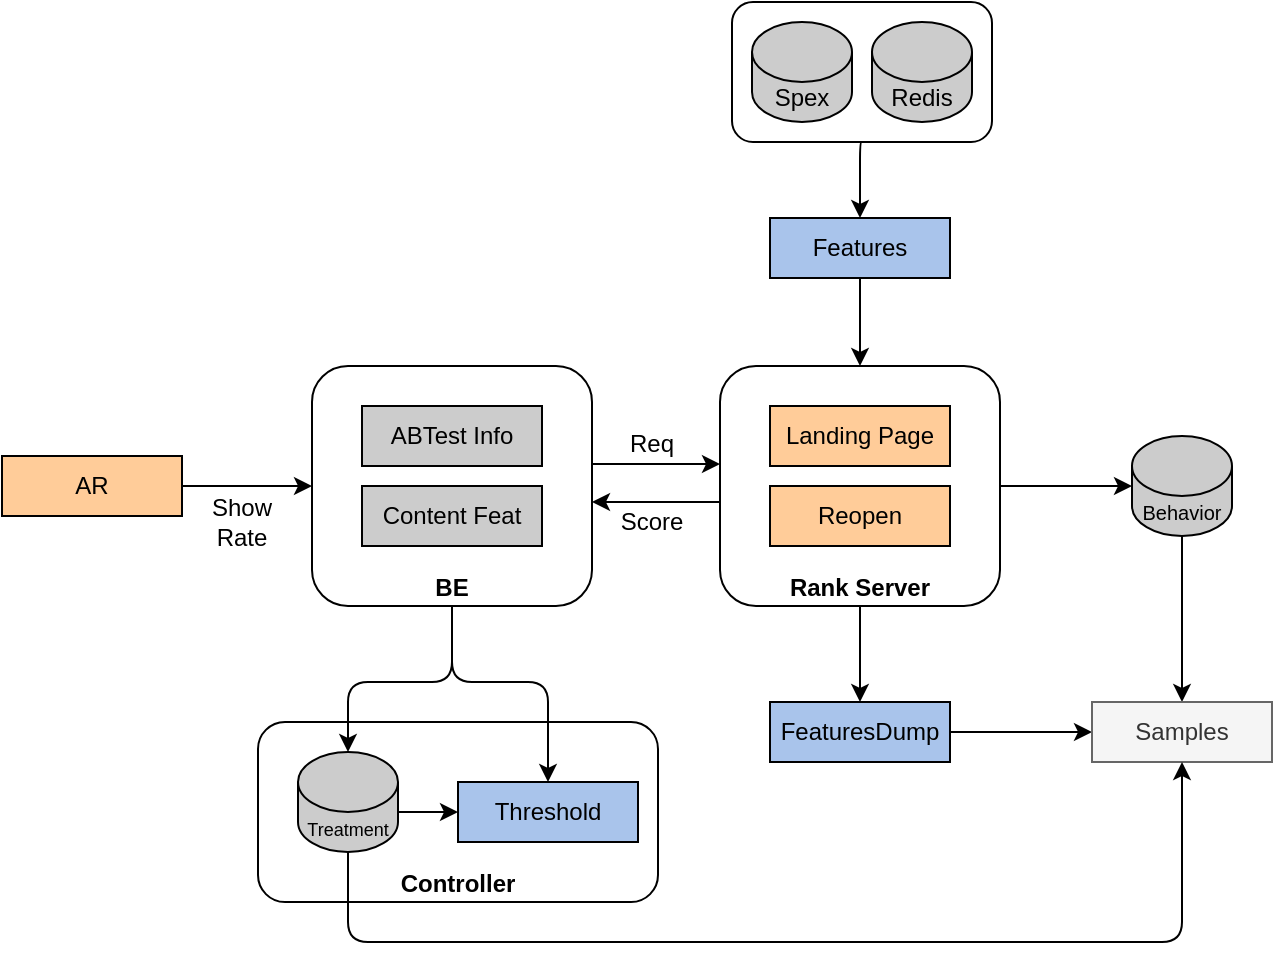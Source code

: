 <mxfile version="22.1.2" type="github">
  <diagram id="C5RBs43oDa-KdzZeNtuy" name="Page-1">
    <mxGraphModel dx="856" dy="513" grid="1" gridSize="10" guides="1" tooltips="1" connect="1" arrows="1" fold="1" page="1" pageScale="1" pageWidth="827" pageHeight="1169" math="0" shadow="0">
      <root>
        <mxCell id="WIyWlLk6GJQsqaUBKTNV-0" />
        <mxCell id="WIyWlLk6GJQsqaUBKTNV-1" parent="WIyWlLk6GJQsqaUBKTNV-0" />
        <mxCell id="6RudLV-lCV3WTsC6pA_N-3" style="edgeStyle=orthogonalEdgeStyle;orthogonalLoop=1;jettySize=auto;html=1;exitX=1;exitY=0.5;exitDx=0;exitDy=0;entryX=0;entryY=0.5;entryDx=0;entryDy=0;targetPerimeterSpacing=6;sourcePerimeterSpacing=6;" edge="1" parent="WIyWlLk6GJQsqaUBKTNV-1">
          <mxGeometry relative="1" as="geometry">
            <mxPoint x="415" y="301" as="targetPoint" />
            <mxPoint x="351" y="301" as="sourcePoint" />
          </mxGeometry>
        </mxCell>
        <mxCell id="6RudLV-lCV3WTsC6pA_N-0" value="&lt;br&gt;&lt;br&gt;&lt;br&gt;&lt;br&gt;&lt;br&gt;&lt;br&gt;&lt;br&gt;&lt;b&gt;BE&lt;/b&gt;&lt;div style=&quot;text-align: justify;&quot;&gt;&lt;/div&gt;" style="rounded=1;whiteSpace=wrap;html=1;" vertex="1" parent="WIyWlLk6GJQsqaUBKTNV-1">
          <mxGeometry x="211" y="252" width="140" height="120" as="geometry" />
        </mxCell>
        <mxCell id="6RudLV-lCV3WTsC6pA_N-1" value="Content Feat" style="rounded=0;whiteSpace=wrap;html=1;fillColor=#CCCCCC;" vertex="1" parent="WIyWlLk6GJQsqaUBKTNV-1">
          <mxGeometry x="236" y="312" width="90" height="30" as="geometry" />
        </mxCell>
        <mxCell id="6RudLV-lCV3WTsC6pA_N-2" value="ABTest Info" style="rounded=0;whiteSpace=wrap;html=1;fillColor=#CCCCCC;" vertex="1" parent="WIyWlLk6GJQsqaUBKTNV-1">
          <mxGeometry x="236" y="272" width="90" height="30" as="geometry" />
        </mxCell>
        <mxCell id="6RudLV-lCV3WTsC6pA_N-24" style="edgeStyle=orthogonalEdgeStyle;orthogonalLoop=1;jettySize=auto;html=1;exitX=0.5;exitY=1;exitDx=0;exitDy=0;" edge="1" parent="WIyWlLk6GJQsqaUBKTNV-1" source="6RudLV-lCV3WTsC6pA_N-4" target="6RudLV-lCV3WTsC6pA_N-23">
          <mxGeometry relative="1" as="geometry" />
        </mxCell>
        <mxCell id="6RudLV-lCV3WTsC6pA_N-4" value="&lt;br&gt;&lt;br&gt;&lt;br&gt;&lt;br&gt;&lt;br&gt;&lt;br&gt;&lt;br&gt;&lt;b&gt;Rank Server&lt;/b&gt;&lt;br&gt;&lt;div style=&quot;text-align: justify;&quot;&gt;&lt;/div&gt;" style="rounded=1;whiteSpace=wrap;html=1;" vertex="1" parent="WIyWlLk6GJQsqaUBKTNV-1">
          <mxGeometry x="415" y="252" width="140" height="120" as="geometry" />
        </mxCell>
        <mxCell id="6RudLV-lCV3WTsC6pA_N-8" style="edgeStyle=orthogonalEdgeStyle;orthogonalLoop=1;jettySize=auto;html=1;targetPerimeterSpacing=6;sourcePerimeterSpacing=6;entryX=1;entryY=0.5;entryDx=0;entryDy=0;exitX=0;exitY=0.5;exitDx=0;exitDy=0;" edge="1" parent="WIyWlLk6GJQsqaUBKTNV-1">
          <mxGeometry relative="1" as="geometry">
            <mxPoint x="351" y="320" as="targetPoint" />
            <mxPoint x="415" y="320" as="sourcePoint" />
          </mxGeometry>
        </mxCell>
        <mxCell id="6RudLV-lCV3WTsC6pA_N-9" value="Req" style="text;html=1;strokeColor=none;fillColor=none;align=center;verticalAlign=middle;whiteSpace=wrap;rounded=0;" vertex="1" parent="WIyWlLk6GJQsqaUBKTNV-1">
          <mxGeometry x="351" y="276" width="60" height="30" as="geometry" />
        </mxCell>
        <mxCell id="6RudLV-lCV3WTsC6pA_N-10" value="Score" style="text;html=1;strokeColor=none;fillColor=none;align=center;verticalAlign=middle;whiteSpace=wrap;rounded=0;" vertex="1" parent="WIyWlLk6GJQsqaUBKTNV-1">
          <mxGeometry x="351" y="315" width="60" height="30" as="geometry" />
        </mxCell>
        <mxCell id="6RudLV-lCV3WTsC6pA_N-11" value="Landing Page" style="rounded=0;whiteSpace=wrap;html=1;fillColor=#FFCC99;" vertex="1" parent="WIyWlLk6GJQsqaUBKTNV-1">
          <mxGeometry x="440" y="272" width="90" height="30" as="geometry" />
        </mxCell>
        <mxCell id="6RudLV-lCV3WTsC6pA_N-12" value="Reopen" style="rounded=0;whiteSpace=wrap;html=1;fillColor=#FFCC99;" vertex="1" parent="WIyWlLk6GJQsqaUBKTNV-1">
          <mxGeometry x="440" y="312" width="90" height="30" as="geometry" />
        </mxCell>
        <mxCell id="6RudLV-lCV3WTsC6pA_N-15" style="edgeStyle=orthogonalEdgeStyle;orthogonalLoop=1;jettySize=auto;html=1;exitX=0.5;exitY=1;exitDx=0;exitDy=0;entryX=0.5;entryY=0;entryDx=0;entryDy=0;" edge="1" parent="WIyWlLk6GJQsqaUBKTNV-1" source="6RudLV-lCV3WTsC6pA_N-13" target="6RudLV-lCV3WTsC6pA_N-4">
          <mxGeometry relative="1" as="geometry" />
        </mxCell>
        <mxCell id="6RudLV-lCV3WTsC6pA_N-13" value="Features" style="rounded=0;whiteSpace=wrap;html=1;fillColor=#A9C4EB;" vertex="1" parent="WIyWlLk6GJQsqaUBKTNV-1">
          <mxGeometry x="440" y="178" width="90" height="30" as="geometry" />
        </mxCell>
        <mxCell id="6RudLV-lCV3WTsC6pA_N-18" style="edgeStyle=orthogonalEdgeStyle;orthogonalLoop=1;jettySize=auto;html=1;exitX=0.5;exitY=1;exitDx=0;exitDy=0;entryX=0.5;entryY=0;entryDx=0;entryDy=0;" edge="1" parent="WIyWlLk6GJQsqaUBKTNV-1" source="6RudLV-lCV3WTsC6pA_N-17" target="6RudLV-lCV3WTsC6pA_N-13">
          <mxGeometry relative="1" as="geometry" />
        </mxCell>
        <mxCell id="6RudLV-lCV3WTsC6pA_N-17" value="" style="rounded=1;whiteSpace=wrap;html=1;" vertex="1" parent="WIyWlLk6GJQsqaUBKTNV-1">
          <mxGeometry x="421" y="70" width="130" height="70" as="geometry" />
        </mxCell>
        <mxCell id="6RudLV-lCV3WTsC6pA_N-20" value="Spex" style="shape=cylinder3;whiteSpace=wrap;html=1;boundedLbl=1;backgroundOutline=1;size=15;fillColor=#CCCCCC;" vertex="1" parent="WIyWlLk6GJQsqaUBKTNV-1">
          <mxGeometry x="431" y="80" width="50" height="50" as="geometry" />
        </mxCell>
        <mxCell id="6RudLV-lCV3WTsC6pA_N-21" value="Redis" style="shape=cylinder3;whiteSpace=wrap;html=1;boundedLbl=1;backgroundOutline=1;size=15;fillColor=#CCCCCC;" vertex="1" parent="WIyWlLk6GJQsqaUBKTNV-1">
          <mxGeometry x="491" y="80" width="50" height="50" as="geometry" />
        </mxCell>
        <mxCell id="6RudLV-lCV3WTsC6pA_N-29" style="edgeStyle=orthogonalEdgeStyle;orthogonalLoop=1;jettySize=auto;html=1;exitX=1;exitY=0.5;exitDx=0;exitDy=0;entryX=0;entryY=0.5;entryDx=0;entryDy=0;" edge="1" parent="WIyWlLk6GJQsqaUBKTNV-1" source="6RudLV-lCV3WTsC6pA_N-23" target="6RudLV-lCV3WTsC6pA_N-27">
          <mxGeometry relative="1" as="geometry" />
        </mxCell>
        <mxCell id="6RudLV-lCV3WTsC6pA_N-23" value="FeaturesDump" style="rounded=0;whiteSpace=wrap;html=1;fillColor=#A9C4EB;" vertex="1" parent="WIyWlLk6GJQsqaUBKTNV-1">
          <mxGeometry x="440" y="420" width="90" height="30" as="geometry" />
        </mxCell>
        <mxCell id="6RudLV-lCV3WTsC6pA_N-28" style="edgeStyle=orthogonalEdgeStyle;orthogonalLoop=1;jettySize=auto;html=1;exitX=0.5;exitY=1;exitDx=0;exitDy=0;exitPerimeter=0;" edge="1" parent="WIyWlLk6GJQsqaUBKTNV-1" source="6RudLV-lCV3WTsC6pA_N-25" target="6RudLV-lCV3WTsC6pA_N-27">
          <mxGeometry relative="1" as="geometry" />
        </mxCell>
        <mxCell id="6RudLV-lCV3WTsC6pA_N-25" value="&lt;font style=&quot;font-size: 10px;&quot;&gt;Behavior&lt;/font&gt;" style="shape=cylinder3;whiteSpace=wrap;html=1;boundedLbl=1;backgroundOutline=1;size=15;fillColor=#CCCCCC;" vertex="1" parent="WIyWlLk6GJQsqaUBKTNV-1">
          <mxGeometry x="621" y="287" width="50" height="50" as="geometry" />
        </mxCell>
        <mxCell id="6RudLV-lCV3WTsC6pA_N-26" style="edgeStyle=orthogonalEdgeStyle;orthogonalLoop=1;jettySize=auto;html=1;exitX=1;exitY=0.5;exitDx=0;exitDy=0;entryX=0;entryY=0.5;entryDx=0;entryDy=0;entryPerimeter=0;" edge="1" parent="WIyWlLk6GJQsqaUBKTNV-1" source="6RudLV-lCV3WTsC6pA_N-4" target="6RudLV-lCV3WTsC6pA_N-25">
          <mxGeometry relative="1" as="geometry" />
        </mxCell>
        <mxCell id="6RudLV-lCV3WTsC6pA_N-27" value="Samples" style="rounded=0;whiteSpace=wrap;html=1;fillColor=#f5f5f5;fontColor=#333333;strokeColor=#666666;" vertex="1" parent="WIyWlLk6GJQsqaUBKTNV-1">
          <mxGeometry x="601" y="420" width="90" height="30" as="geometry" />
        </mxCell>
        <mxCell id="6RudLV-lCV3WTsC6pA_N-32" style="edgeStyle=orthogonalEdgeStyle;orthogonalLoop=1;jettySize=auto;html=1;exitX=1;exitY=0.5;exitDx=0;exitDy=0;entryX=0;entryY=0.5;entryDx=0;entryDy=0;" edge="1" parent="WIyWlLk6GJQsqaUBKTNV-1" source="6RudLV-lCV3WTsC6pA_N-31" target="6RudLV-lCV3WTsC6pA_N-0">
          <mxGeometry relative="1" as="geometry" />
        </mxCell>
        <mxCell id="6RudLV-lCV3WTsC6pA_N-31" value="AR" style="rounded=0;whiteSpace=wrap;html=1;fillColor=#FFCC99;" vertex="1" parent="WIyWlLk6GJQsqaUBKTNV-1">
          <mxGeometry x="56" y="297" width="90" height="30" as="geometry" />
        </mxCell>
        <mxCell id="6RudLV-lCV3WTsC6pA_N-33" value="Show Rate" style="text;html=1;strokeColor=none;fillColor=none;align=center;verticalAlign=middle;whiteSpace=wrap;rounded=0;" vertex="1" parent="WIyWlLk6GJQsqaUBKTNV-1">
          <mxGeometry x="146" y="315" width="60" height="30" as="geometry" />
        </mxCell>
        <mxCell id="6RudLV-lCV3WTsC6pA_N-35" value="&lt;br&gt;&lt;br&gt;&lt;br&gt;&lt;br&gt;&lt;br&gt;&lt;b&gt;Controller&lt;/b&gt;&lt;br&gt;&lt;div style=&quot;text-align: justify;&quot;&gt;&lt;/div&gt;" style="rounded=1;whiteSpace=wrap;html=1;" vertex="1" parent="WIyWlLk6GJQsqaUBKTNV-1">
          <mxGeometry x="184" y="430" width="200" height="90" as="geometry" />
        </mxCell>
        <mxCell id="6RudLV-lCV3WTsC6pA_N-40" style="edgeStyle=orthogonalEdgeStyle;orthogonalLoop=1;jettySize=auto;html=1;exitX=1;exitY=0;exitDx=0;exitDy=30;exitPerimeter=0;entryX=0;entryY=0.5;entryDx=0;entryDy=0;" edge="1" parent="WIyWlLk6GJQsqaUBKTNV-1" source="6RudLV-lCV3WTsC6pA_N-36" target="6RudLV-lCV3WTsC6pA_N-37">
          <mxGeometry relative="1" as="geometry" />
        </mxCell>
        <mxCell id="6RudLV-lCV3WTsC6pA_N-42" style="edgeStyle=orthogonalEdgeStyle;orthogonalLoop=1;jettySize=auto;html=1;exitX=0.5;exitY=1;exitDx=0;exitDy=0;exitPerimeter=0;entryX=0.5;entryY=1;entryDx=0;entryDy=0;" edge="1" parent="WIyWlLk6GJQsqaUBKTNV-1" source="6RudLV-lCV3WTsC6pA_N-36" target="6RudLV-lCV3WTsC6pA_N-27">
          <mxGeometry relative="1" as="geometry">
            <Array as="points">
              <mxPoint x="229" y="540" />
              <mxPoint x="646" y="540" />
            </Array>
          </mxGeometry>
        </mxCell>
        <mxCell id="6RudLV-lCV3WTsC6pA_N-36" value="&lt;font style=&quot;font-size: 9px;&quot;&gt;Treatment&lt;/font&gt;" style="shape=cylinder3;whiteSpace=wrap;html=1;boundedLbl=1;backgroundOutline=1;size=15;fillColor=#CCCCCC;" vertex="1" parent="WIyWlLk6GJQsqaUBKTNV-1">
          <mxGeometry x="204" y="445" width="50" height="50" as="geometry" />
        </mxCell>
        <mxCell id="6RudLV-lCV3WTsC6pA_N-37" value="Threshold" style="rounded=0;whiteSpace=wrap;html=1;fillColor=#A9C4EB;" vertex="1" parent="WIyWlLk6GJQsqaUBKTNV-1">
          <mxGeometry x="284" y="460" width="90" height="30" as="geometry" />
        </mxCell>
        <mxCell id="6RudLV-lCV3WTsC6pA_N-39" style="edgeStyle=orthogonalEdgeStyle;orthogonalLoop=1;jettySize=auto;html=1;exitX=0.5;exitY=1;exitDx=0;exitDy=0;entryX=0.5;entryY=0;entryDx=0;entryDy=0;entryPerimeter=0;" edge="1" parent="WIyWlLk6GJQsqaUBKTNV-1" source="6RudLV-lCV3WTsC6pA_N-0" target="6RudLV-lCV3WTsC6pA_N-36">
          <mxGeometry relative="1" as="geometry">
            <Array as="points">
              <mxPoint x="281" y="410" />
              <mxPoint x="229" y="410" />
            </Array>
          </mxGeometry>
        </mxCell>
        <mxCell id="6RudLV-lCV3WTsC6pA_N-41" style="edgeStyle=orthogonalEdgeStyle;orthogonalLoop=1;jettySize=auto;html=1;exitX=0.5;exitY=1;exitDx=0;exitDy=0;entryX=0.5;entryY=0;entryDx=0;entryDy=0;" edge="1" parent="WIyWlLk6GJQsqaUBKTNV-1" source="6RudLV-lCV3WTsC6pA_N-0" target="6RudLV-lCV3WTsC6pA_N-37">
          <mxGeometry relative="1" as="geometry">
            <Array as="points">
              <mxPoint x="281" y="410" />
              <mxPoint x="329" y="410" />
            </Array>
          </mxGeometry>
        </mxCell>
      </root>
    </mxGraphModel>
  </diagram>
</mxfile>
